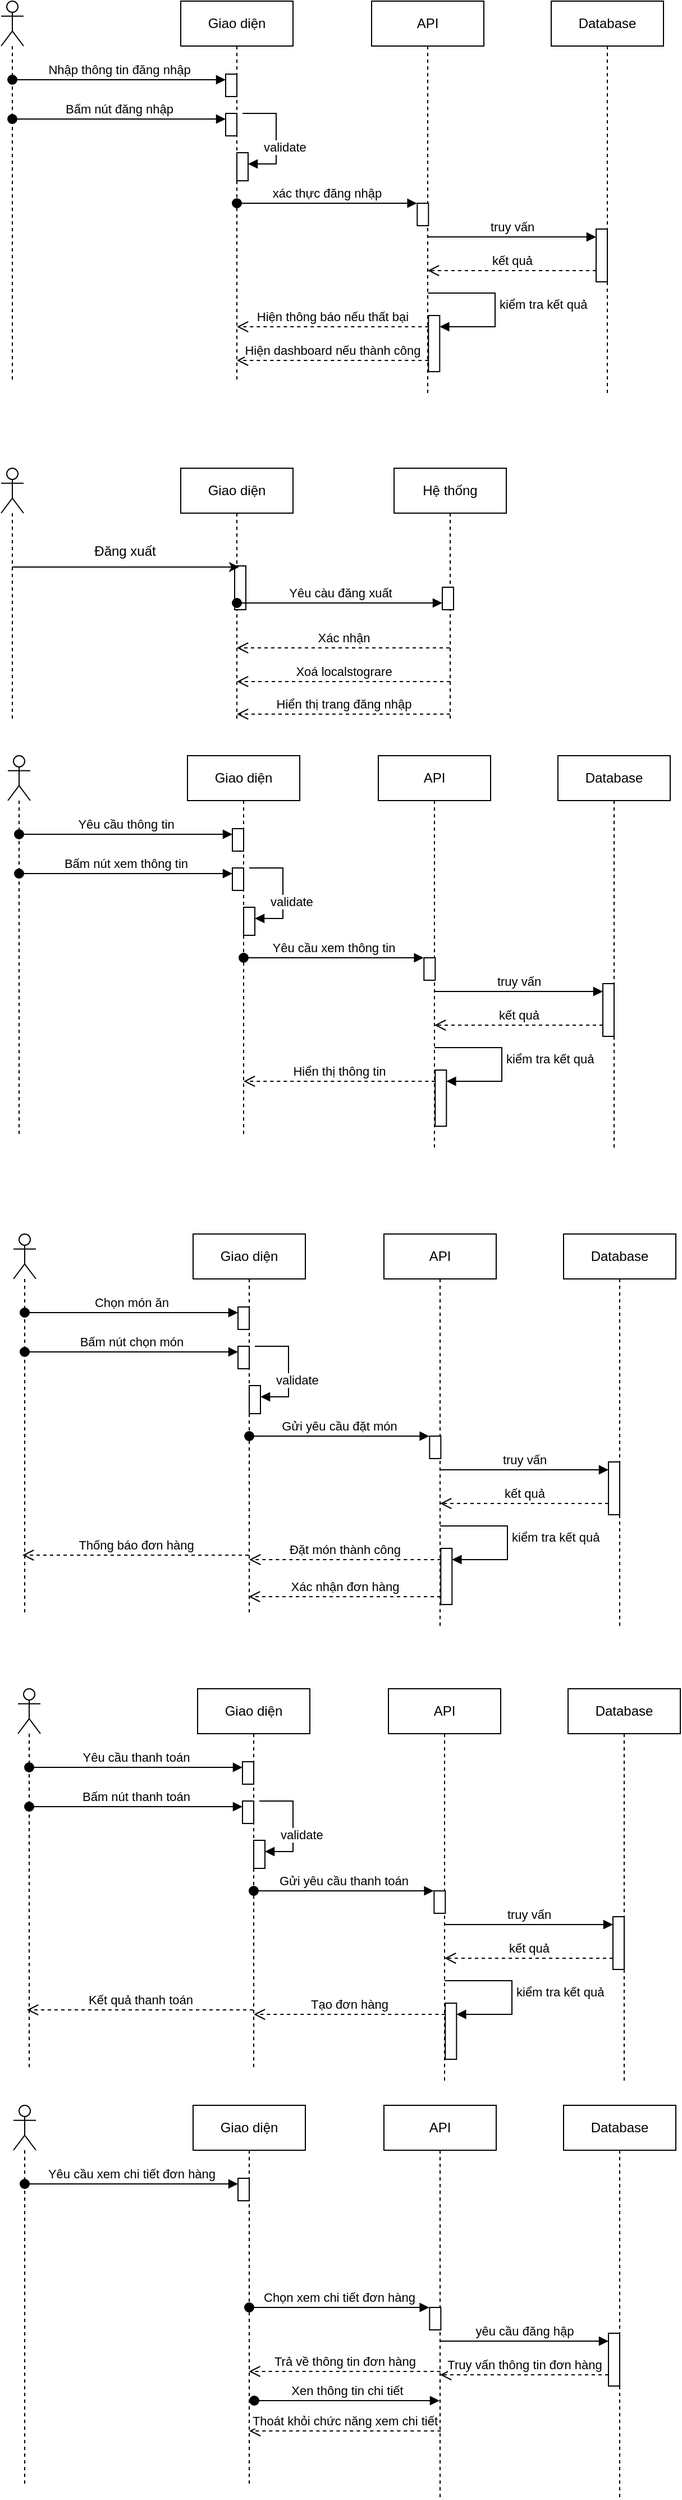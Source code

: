 <mxfile version="21.1.2" type="device">
  <diagram name="Page-1" id="88QFo8dfdpw4jigeU4cx">
    <mxGraphModel dx="1120" dy="542" grid="0" gridSize="10" guides="1" tooltips="1" connect="1" arrows="1" fold="1" page="1" pageScale="1" pageWidth="850" pageHeight="1100" math="0" shadow="0">
      <root>
        <mxCell id="0" />
        <mxCell id="1" parent="0" />
        <mxCell id="0Z_1dwtgAnZZwSuKaGLk-26" value="" style="shape=umlLifeline;perimeter=lifelinePerimeter;whiteSpace=wrap;html=1;container=1;dropTarget=0;collapsible=0;recursiveResize=0;outlineConnect=0;portConstraint=eastwest;newEdgeStyle={&quot;edgeStyle&quot;:&quot;elbowEdgeStyle&quot;,&quot;elbow&quot;:&quot;vertical&quot;,&quot;curved&quot;:0,&quot;rounded&quot;:0};participant=umlActor;" parent="1" vertex="1">
          <mxGeometry x="70" y="456" width="20" height="224" as="geometry" />
        </mxCell>
        <mxCell id="0Z_1dwtgAnZZwSuKaGLk-27" value="Giao diện" style="shape=umlLifeline;perimeter=lifelinePerimeter;whiteSpace=wrap;html=1;container=1;dropTarget=0;collapsible=0;recursiveResize=0;outlineConnect=0;portConstraint=eastwest;newEdgeStyle={&quot;edgeStyle&quot;:&quot;elbowEdgeStyle&quot;,&quot;elbow&quot;:&quot;vertical&quot;,&quot;curved&quot;:0,&quot;rounded&quot;:0};" parent="1" vertex="1">
          <mxGeometry x="230" y="456" width="100" height="224" as="geometry" />
        </mxCell>
        <mxCell id="0Z_1dwtgAnZZwSuKaGLk-46" value="" style="html=1;points=[];perimeter=orthogonalPerimeter;outlineConnect=0;targetShapes=umlLifeline;portConstraint=eastwest;newEdgeStyle={&quot;edgeStyle&quot;:&quot;elbowEdgeStyle&quot;,&quot;elbow&quot;:&quot;vertical&quot;,&quot;curved&quot;:0,&quot;rounded&quot;:0};" parent="0Z_1dwtgAnZZwSuKaGLk-27" vertex="1">
          <mxGeometry x="48" y="87" width="10" height="39" as="geometry" />
        </mxCell>
        <mxCell id="0Z_1dwtgAnZZwSuKaGLk-37" value="Hệ thống" style="shape=umlLifeline;perimeter=lifelinePerimeter;whiteSpace=wrap;html=1;container=1;dropTarget=0;collapsible=0;recursiveResize=0;outlineConnect=0;portConstraint=eastwest;newEdgeStyle={&quot;edgeStyle&quot;:&quot;elbowEdgeStyle&quot;,&quot;elbow&quot;:&quot;vertical&quot;,&quot;curved&quot;:0,&quot;rounded&quot;:0};" parent="1" vertex="1">
          <mxGeometry x="420" y="456" width="100" height="224" as="geometry" />
        </mxCell>
        <mxCell id="lsuico13-4gn5sEyC5Tv-7" value="" style="html=1;points=[];perimeter=orthogonalPerimeter;outlineConnect=0;targetShapes=umlLifeline;portConstraint=eastwest;newEdgeStyle={&quot;edgeStyle&quot;:&quot;elbowEdgeStyle&quot;,&quot;elbow&quot;:&quot;vertical&quot;,&quot;curved&quot;:0,&quot;rounded&quot;:0};" vertex="1" parent="0Z_1dwtgAnZZwSuKaGLk-37">
          <mxGeometry x="43" y="106" width="10" height="20" as="geometry" />
        </mxCell>
        <mxCell id="lsuico13-4gn5sEyC5Tv-5" value="" style="endArrow=classic;html=1;rounded=0;" edge="1" parent="1" source="0Z_1dwtgAnZZwSuKaGLk-26">
          <mxGeometry width="50" height="50" relative="1" as="geometry">
            <mxPoint x="232" y="594" as="sourcePoint" />
            <mxPoint x="282" y="544" as="targetPoint" />
          </mxGeometry>
        </mxCell>
        <mxCell id="lsuico13-4gn5sEyC5Tv-8" value="Yêu càu đăng xuất" style="html=1;verticalAlign=bottom;startArrow=oval;endArrow=block;startSize=8;edgeStyle=elbowEdgeStyle;elbow=vertical;curved=0;rounded=0;" edge="1" parent="1" target="lsuico13-4gn5sEyC5Tv-7" source="0Z_1dwtgAnZZwSuKaGLk-27">
          <mxGeometry relative="1" as="geometry">
            <mxPoint x="280" y="597" as="sourcePoint" />
            <Array as="points">
              <mxPoint x="435" y="576" />
              <mxPoint x="430" y="597" />
            </Array>
          </mxGeometry>
        </mxCell>
        <mxCell id="lsuico13-4gn5sEyC5Tv-11" value="Đăng xuất" style="text;html=1;align=center;verticalAlign=middle;resizable=0;points=[];autosize=1;strokeColor=none;fillColor=none;" vertex="1" parent="1">
          <mxGeometry x="143" y="517" width="73" height="26" as="geometry" />
        </mxCell>
        <mxCell id="lsuico13-4gn5sEyC5Tv-13" value="Xác nhận" style="html=1;verticalAlign=bottom;endArrow=open;dashed=1;endSize=8;edgeStyle=elbowEdgeStyle;elbow=vertical;curved=0;rounded=0;" edge="1" parent="1" source="0Z_1dwtgAnZZwSuKaGLk-37">
          <mxGeometry relative="1" as="geometry">
            <mxPoint x="450" y="616" as="sourcePoint" />
            <mxPoint x="280" y="616" as="targetPoint" />
            <Array as="points">
              <mxPoint x="360" y="616" />
            </Array>
          </mxGeometry>
        </mxCell>
        <mxCell id="lsuico13-4gn5sEyC5Tv-16" value="Xoá localstograre" style="html=1;verticalAlign=bottom;endArrow=open;dashed=1;endSize=8;edgeStyle=elbowEdgeStyle;elbow=vertical;curved=0;rounded=0;" edge="1" parent="1">
          <mxGeometry relative="1" as="geometry">
            <mxPoint x="470" y="646" as="sourcePoint" />
            <mxPoint x="280" y="646" as="targetPoint" />
            <Array as="points">
              <mxPoint x="360" y="646" />
            </Array>
          </mxGeometry>
        </mxCell>
        <mxCell id="lsuico13-4gn5sEyC5Tv-17" value="Hiển thị trang đăng nhập" style="html=1;verticalAlign=bottom;endArrow=open;dashed=1;endSize=8;edgeStyle=elbowEdgeStyle;elbow=vertical;curved=0;rounded=0;" edge="1" parent="1">
          <mxGeometry relative="1" as="geometry">
            <mxPoint x="470" y="675" as="sourcePoint" />
            <mxPoint x="280" y="675" as="targetPoint" />
            <Array as="points">
              <mxPoint x="360" y="675" />
            </Array>
          </mxGeometry>
        </mxCell>
        <mxCell id="lsuico13-4gn5sEyC5Tv-18" value="" style="group" vertex="1" connectable="0" parent="1">
          <mxGeometry x="70" y="40" width="590" height="350" as="geometry" />
        </mxCell>
        <mxCell id="0Z_1dwtgAnZZwSuKaGLk-1" value="" style="shape=umlLifeline;perimeter=lifelinePerimeter;whiteSpace=wrap;html=1;container=1;dropTarget=0;collapsible=0;recursiveResize=0;outlineConnect=0;portConstraint=eastwest;newEdgeStyle={&quot;edgeStyle&quot;:&quot;elbowEdgeStyle&quot;,&quot;elbow&quot;:&quot;vertical&quot;,&quot;curved&quot;:0,&quot;rounded&quot;:0};participant=umlActor;" parent="lsuico13-4gn5sEyC5Tv-18" vertex="1">
          <mxGeometry width="20" height="340" as="geometry" />
        </mxCell>
        <mxCell id="0Z_1dwtgAnZZwSuKaGLk-2" value="Giao diện" style="shape=umlLifeline;perimeter=lifelinePerimeter;whiteSpace=wrap;html=1;container=1;dropTarget=0;collapsible=0;recursiveResize=0;outlineConnect=0;portConstraint=eastwest;newEdgeStyle={&quot;edgeStyle&quot;:&quot;elbowEdgeStyle&quot;,&quot;elbow&quot;:&quot;vertical&quot;,&quot;curved&quot;:0,&quot;rounded&quot;:0};" parent="lsuico13-4gn5sEyC5Tv-18" vertex="1">
          <mxGeometry x="160" width="100" height="340" as="geometry" />
        </mxCell>
        <mxCell id="0Z_1dwtgAnZZwSuKaGLk-6" value="" style="html=1;points=[];perimeter=orthogonalPerimeter;outlineConnect=0;targetShapes=umlLifeline;portConstraint=eastwest;newEdgeStyle={&quot;edgeStyle&quot;:&quot;elbowEdgeStyle&quot;,&quot;elbow&quot;:&quot;vertical&quot;,&quot;curved&quot;:0,&quot;rounded&quot;:0};" parent="0Z_1dwtgAnZZwSuKaGLk-2" vertex="1">
          <mxGeometry x="40" y="65" width="10" height="20" as="geometry" />
        </mxCell>
        <mxCell id="0Z_1dwtgAnZZwSuKaGLk-9" value="" style="html=1;points=[];perimeter=orthogonalPerimeter;outlineConnect=0;targetShapes=umlLifeline;portConstraint=eastwest;newEdgeStyle={&quot;edgeStyle&quot;:&quot;elbowEdgeStyle&quot;,&quot;elbow&quot;:&quot;vertical&quot;,&quot;curved&quot;:0,&quot;rounded&quot;:0};" parent="0Z_1dwtgAnZZwSuKaGLk-2" vertex="1">
          <mxGeometry x="40" y="100" width="10" height="20" as="geometry" />
        </mxCell>
        <mxCell id="0Z_1dwtgAnZZwSuKaGLk-10" value="Bấm nút đăng nhập" style="html=1;verticalAlign=bottom;startArrow=oval;endArrow=block;startSize=8;edgeStyle=elbowEdgeStyle;elbow=vertical;curved=0;rounded=0;" parent="0Z_1dwtgAnZZwSuKaGLk-2" target="0Z_1dwtgAnZZwSuKaGLk-9" edge="1">
          <mxGeometry relative="1" as="geometry">
            <mxPoint x="-150" y="105" as="sourcePoint" />
            <Array as="points">
              <mxPoint y="105" />
            </Array>
          </mxGeometry>
        </mxCell>
        <mxCell id="0Z_1dwtgAnZZwSuKaGLk-11" value="" style="html=1;points=[];perimeter=orthogonalPerimeter;outlineConnect=0;targetShapes=umlLifeline;portConstraint=eastwest;newEdgeStyle={&quot;edgeStyle&quot;:&quot;elbowEdgeStyle&quot;,&quot;elbow&quot;:&quot;vertical&quot;,&quot;curved&quot;:0,&quot;rounded&quot;:0};" parent="0Z_1dwtgAnZZwSuKaGLk-2" vertex="1">
          <mxGeometry x="50" y="135" width="10" height="25" as="geometry" />
        </mxCell>
        <mxCell id="0Z_1dwtgAnZZwSuKaGLk-12" value="validate" style="html=1;align=left;spacingLeft=2;endArrow=block;rounded=0;edgeStyle=orthogonalEdgeStyle;curved=0;rounded=0;" parent="0Z_1dwtgAnZZwSuKaGLk-2" target="0Z_1dwtgAnZZwSuKaGLk-11" edge="1">
          <mxGeometry x="0.8" y="-15" relative="1" as="geometry">
            <mxPoint x="55" y="100" as="sourcePoint" />
            <Array as="points">
              <mxPoint x="85" y="100" />
              <mxPoint x="85" y="145" />
            </Array>
            <mxPoint as="offset" />
          </mxGeometry>
        </mxCell>
        <mxCell id="0Z_1dwtgAnZZwSuKaGLk-3" value="API" style="shape=umlLifeline;perimeter=lifelinePerimeter;whiteSpace=wrap;html=1;container=1;dropTarget=0;collapsible=0;recursiveResize=0;outlineConnect=0;portConstraint=eastwest;newEdgeStyle={&quot;edgeStyle&quot;:&quot;elbowEdgeStyle&quot;,&quot;elbow&quot;:&quot;vertical&quot;,&quot;curved&quot;:0,&quot;rounded&quot;:0};" parent="lsuico13-4gn5sEyC5Tv-18" vertex="1">
          <mxGeometry x="330" width="100" height="350" as="geometry" />
        </mxCell>
        <mxCell id="0Z_1dwtgAnZZwSuKaGLk-13" value="" style="html=1;points=[];perimeter=orthogonalPerimeter;outlineConnect=0;targetShapes=umlLifeline;portConstraint=eastwest;newEdgeStyle={&quot;edgeStyle&quot;:&quot;elbowEdgeStyle&quot;,&quot;elbow&quot;:&quot;vertical&quot;,&quot;curved&quot;:0,&quot;rounded&quot;:0};" parent="0Z_1dwtgAnZZwSuKaGLk-3" vertex="1">
          <mxGeometry x="40.66" y="180" width="10" height="20" as="geometry" />
        </mxCell>
        <mxCell id="0Z_1dwtgAnZZwSuKaGLk-21" value="" style="html=1;points=[];perimeter=orthogonalPerimeter;outlineConnect=0;targetShapes=umlLifeline;portConstraint=eastwest;newEdgeStyle={&quot;edgeStyle&quot;:&quot;elbowEdgeStyle&quot;,&quot;elbow&quot;:&quot;vertical&quot;,&quot;curved&quot;:0,&quot;rounded&quot;:0};" parent="0Z_1dwtgAnZZwSuKaGLk-3" vertex="1">
          <mxGeometry x="50.66" y="280" width="10" height="50" as="geometry" />
        </mxCell>
        <mxCell id="0Z_1dwtgAnZZwSuKaGLk-22" value="kiểm tra kết quả" style="html=1;align=left;spacingLeft=2;endArrow=block;rounded=0;edgeStyle=orthogonalEdgeStyle;curved=0;rounded=0;" parent="0Z_1dwtgAnZZwSuKaGLk-3" source="0Z_1dwtgAnZZwSuKaGLk-3" target="0Z_1dwtgAnZZwSuKaGLk-21" edge="1">
          <mxGeometry relative="1" as="geometry">
            <mxPoint x="55" y="250" as="sourcePoint" />
            <Array as="points">
              <mxPoint x="110" y="260" />
              <mxPoint x="110" y="290" />
            </Array>
          </mxGeometry>
        </mxCell>
        <mxCell id="0Z_1dwtgAnZZwSuKaGLk-4" value="Database" style="shape=umlLifeline;perimeter=lifelinePerimeter;whiteSpace=wrap;html=1;container=1;dropTarget=0;collapsible=0;recursiveResize=0;outlineConnect=0;portConstraint=eastwest;newEdgeStyle={&quot;edgeStyle&quot;:&quot;elbowEdgeStyle&quot;,&quot;elbow&quot;:&quot;vertical&quot;,&quot;curved&quot;:0,&quot;rounded&quot;:0};" parent="lsuico13-4gn5sEyC5Tv-18" vertex="1">
          <mxGeometry x="490" width="100" height="350" as="geometry" />
        </mxCell>
        <mxCell id="0Z_1dwtgAnZZwSuKaGLk-17" value="" style="html=1;points=[];perimeter=orthogonalPerimeter;outlineConnect=0;targetShapes=umlLifeline;portConstraint=eastwest;newEdgeStyle={&quot;edgeStyle&quot;:&quot;elbowEdgeStyle&quot;,&quot;elbow&quot;:&quot;vertical&quot;,&quot;curved&quot;:0,&quot;rounded&quot;:0};" parent="0Z_1dwtgAnZZwSuKaGLk-4" vertex="1">
          <mxGeometry x="40" y="203" width="10" height="47" as="geometry" />
        </mxCell>
        <mxCell id="0Z_1dwtgAnZZwSuKaGLk-7" value="Nhập thông tin đăng nhập" style="html=1;verticalAlign=bottom;startArrow=oval;endArrow=block;startSize=8;edgeStyle=elbowEdgeStyle;elbow=vertical;curved=0;rounded=0;" parent="lsuico13-4gn5sEyC5Tv-18" source="0Z_1dwtgAnZZwSuKaGLk-1" target="0Z_1dwtgAnZZwSuKaGLk-6" edge="1">
          <mxGeometry relative="1" as="geometry">
            <mxPoint x="250" y="130" as="sourcePoint" />
            <Array as="points">
              <mxPoint x="160" y="70" />
            </Array>
          </mxGeometry>
        </mxCell>
        <mxCell id="0Z_1dwtgAnZZwSuKaGLk-14" value="xác thực đăng nhập" style="html=1;verticalAlign=bottom;startArrow=oval;endArrow=block;startSize=8;edgeStyle=elbowEdgeStyle;elbow=vertical;curved=0;rounded=0;" parent="lsuico13-4gn5sEyC5Tv-18" target="0Z_1dwtgAnZZwSuKaGLk-13" edge="1">
          <mxGeometry relative="1" as="geometry">
            <mxPoint x="209.997" y="180" as="sourcePoint" />
            <Array as="points">
              <mxPoint x="370.33" y="180" />
            </Array>
          </mxGeometry>
        </mxCell>
        <mxCell id="0Z_1dwtgAnZZwSuKaGLk-18" value="truy vấn" style="html=1;verticalAlign=bottom;endArrow=block;edgeStyle=elbowEdgeStyle;elbow=vertical;curved=0;rounded=0;" parent="lsuico13-4gn5sEyC5Tv-18" source="0Z_1dwtgAnZZwSuKaGLk-3" target="0Z_1dwtgAnZZwSuKaGLk-17" edge="1">
          <mxGeometry relative="1" as="geometry">
            <mxPoint x="429.667" y="213" as="sourcePoint" />
            <Array as="points">
              <mxPoint x="480" y="210" />
              <mxPoint x="540" y="213" />
              <mxPoint x="520" y="203" />
              <mxPoint x="550" y="233" />
            </Array>
          </mxGeometry>
        </mxCell>
        <mxCell id="0Z_1dwtgAnZZwSuKaGLk-19" value="kết quả" style="html=1;verticalAlign=bottom;endArrow=open;dashed=1;endSize=8;edgeStyle=elbowEdgeStyle;elbow=vertical;curved=0;rounded=0;" parent="lsuico13-4gn5sEyC5Tv-18" source="0Z_1dwtgAnZZwSuKaGLk-17" target="0Z_1dwtgAnZZwSuKaGLk-3" edge="1">
          <mxGeometry relative="1" as="geometry">
            <mxPoint x="429.667" y="233" as="targetPoint" />
            <Array as="points">
              <mxPoint x="480" y="240" />
              <mxPoint x="450" y="230" />
              <mxPoint x="550" y="223" />
            </Array>
          </mxGeometry>
        </mxCell>
        <mxCell id="0Z_1dwtgAnZZwSuKaGLk-24" value="Hiện thông báo nếu thất bại" style="html=1;verticalAlign=bottom;endArrow=open;dashed=1;endSize=8;edgeStyle=elbowEdgeStyle;elbow=vertical;curved=0;rounded=0;" parent="lsuico13-4gn5sEyC5Tv-18" source="0Z_1dwtgAnZZwSuKaGLk-21" target="0Z_1dwtgAnZZwSuKaGLk-2" edge="1">
          <mxGeometry relative="1" as="geometry">
            <mxPoint x="370" y="260" as="sourcePoint" />
            <mxPoint x="290" y="260" as="targetPoint" />
            <Array as="points">
              <mxPoint x="340" y="290" />
            </Array>
          </mxGeometry>
        </mxCell>
        <mxCell id="0Z_1dwtgAnZZwSuKaGLk-25" value="Hiện dashboard nếu thành công" style="html=1;verticalAlign=bottom;endArrow=open;dashed=1;endSize=8;edgeStyle=elbowEdgeStyle;elbow=vertical;curved=0;rounded=0;" parent="lsuico13-4gn5sEyC5Tv-18" source="0Z_1dwtgAnZZwSuKaGLk-21" target="0Z_1dwtgAnZZwSuKaGLk-2" edge="1">
          <mxGeometry x="0.004" relative="1" as="geometry">
            <mxPoint x="370" y="260" as="sourcePoint" />
            <mxPoint x="290" y="260" as="targetPoint" />
            <Array as="points">
              <mxPoint x="300" y="320" />
              <mxPoint x="320" y="310" />
            </Array>
            <mxPoint as="offset" />
          </mxGeometry>
        </mxCell>
        <mxCell id="lsuico13-4gn5sEyC5Tv-19" value="" style="group" vertex="1" connectable="0" parent="1">
          <mxGeometry x="76" y="712" width="590" height="350" as="geometry" />
        </mxCell>
        <mxCell id="lsuico13-4gn5sEyC5Tv-20" value="" style="shape=umlLifeline;perimeter=lifelinePerimeter;whiteSpace=wrap;html=1;container=1;dropTarget=0;collapsible=0;recursiveResize=0;outlineConnect=0;portConstraint=eastwest;newEdgeStyle={&quot;edgeStyle&quot;:&quot;elbowEdgeStyle&quot;,&quot;elbow&quot;:&quot;vertical&quot;,&quot;curved&quot;:0,&quot;rounded&quot;:0};participant=umlActor;" vertex="1" parent="lsuico13-4gn5sEyC5Tv-19">
          <mxGeometry width="20" height="340" as="geometry" />
        </mxCell>
        <mxCell id="lsuico13-4gn5sEyC5Tv-21" value="Giao diện" style="shape=umlLifeline;perimeter=lifelinePerimeter;whiteSpace=wrap;html=1;container=1;dropTarget=0;collapsible=0;recursiveResize=0;outlineConnect=0;portConstraint=eastwest;newEdgeStyle={&quot;edgeStyle&quot;:&quot;elbowEdgeStyle&quot;,&quot;elbow&quot;:&quot;vertical&quot;,&quot;curved&quot;:0,&quot;rounded&quot;:0};" vertex="1" parent="lsuico13-4gn5sEyC5Tv-19">
          <mxGeometry x="160" width="100" height="340" as="geometry" />
        </mxCell>
        <mxCell id="lsuico13-4gn5sEyC5Tv-22" value="" style="html=1;points=[];perimeter=orthogonalPerimeter;outlineConnect=0;targetShapes=umlLifeline;portConstraint=eastwest;newEdgeStyle={&quot;edgeStyle&quot;:&quot;elbowEdgeStyle&quot;,&quot;elbow&quot;:&quot;vertical&quot;,&quot;curved&quot;:0,&quot;rounded&quot;:0};" vertex="1" parent="lsuico13-4gn5sEyC5Tv-21">
          <mxGeometry x="40" y="65" width="10" height="20" as="geometry" />
        </mxCell>
        <mxCell id="lsuico13-4gn5sEyC5Tv-23" value="" style="html=1;points=[];perimeter=orthogonalPerimeter;outlineConnect=0;targetShapes=umlLifeline;portConstraint=eastwest;newEdgeStyle={&quot;edgeStyle&quot;:&quot;elbowEdgeStyle&quot;,&quot;elbow&quot;:&quot;vertical&quot;,&quot;curved&quot;:0,&quot;rounded&quot;:0};" vertex="1" parent="lsuico13-4gn5sEyC5Tv-21">
          <mxGeometry x="40" y="100" width="10" height="20" as="geometry" />
        </mxCell>
        <mxCell id="lsuico13-4gn5sEyC5Tv-24" value="Bấm nút xem thông tin" style="html=1;verticalAlign=bottom;startArrow=oval;endArrow=block;startSize=8;edgeStyle=elbowEdgeStyle;elbow=vertical;curved=0;rounded=0;" edge="1" parent="lsuico13-4gn5sEyC5Tv-21" target="lsuico13-4gn5sEyC5Tv-23">
          <mxGeometry relative="1" as="geometry">
            <mxPoint x="-150" y="105" as="sourcePoint" />
            <Array as="points">
              <mxPoint y="105" />
            </Array>
          </mxGeometry>
        </mxCell>
        <mxCell id="lsuico13-4gn5sEyC5Tv-25" value="" style="html=1;points=[];perimeter=orthogonalPerimeter;outlineConnect=0;targetShapes=umlLifeline;portConstraint=eastwest;newEdgeStyle={&quot;edgeStyle&quot;:&quot;elbowEdgeStyle&quot;,&quot;elbow&quot;:&quot;vertical&quot;,&quot;curved&quot;:0,&quot;rounded&quot;:0};" vertex="1" parent="lsuico13-4gn5sEyC5Tv-21">
          <mxGeometry x="50" y="135" width="10" height="25" as="geometry" />
        </mxCell>
        <mxCell id="lsuico13-4gn5sEyC5Tv-26" value="validate" style="html=1;align=left;spacingLeft=2;endArrow=block;rounded=0;edgeStyle=orthogonalEdgeStyle;curved=0;rounded=0;" edge="1" parent="lsuico13-4gn5sEyC5Tv-21" target="lsuico13-4gn5sEyC5Tv-25">
          <mxGeometry x="0.8" y="-15" relative="1" as="geometry">
            <mxPoint x="55" y="100" as="sourcePoint" />
            <Array as="points">
              <mxPoint x="85" y="100" />
              <mxPoint x="85" y="145" />
            </Array>
            <mxPoint as="offset" />
          </mxGeometry>
        </mxCell>
        <mxCell id="lsuico13-4gn5sEyC5Tv-27" value="API" style="shape=umlLifeline;perimeter=lifelinePerimeter;whiteSpace=wrap;html=1;container=1;dropTarget=0;collapsible=0;recursiveResize=0;outlineConnect=0;portConstraint=eastwest;newEdgeStyle={&quot;edgeStyle&quot;:&quot;elbowEdgeStyle&quot;,&quot;elbow&quot;:&quot;vertical&quot;,&quot;curved&quot;:0,&quot;rounded&quot;:0};" vertex="1" parent="lsuico13-4gn5sEyC5Tv-19">
          <mxGeometry x="330" width="100" height="350" as="geometry" />
        </mxCell>
        <mxCell id="lsuico13-4gn5sEyC5Tv-28" value="" style="html=1;points=[];perimeter=orthogonalPerimeter;outlineConnect=0;targetShapes=umlLifeline;portConstraint=eastwest;newEdgeStyle={&quot;edgeStyle&quot;:&quot;elbowEdgeStyle&quot;,&quot;elbow&quot;:&quot;vertical&quot;,&quot;curved&quot;:0,&quot;rounded&quot;:0};" vertex="1" parent="lsuico13-4gn5sEyC5Tv-27">
          <mxGeometry x="40.66" y="180" width="10" height="20" as="geometry" />
        </mxCell>
        <mxCell id="lsuico13-4gn5sEyC5Tv-29" value="" style="html=1;points=[];perimeter=orthogonalPerimeter;outlineConnect=0;targetShapes=umlLifeline;portConstraint=eastwest;newEdgeStyle={&quot;edgeStyle&quot;:&quot;elbowEdgeStyle&quot;,&quot;elbow&quot;:&quot;vertical&quot;,&quot;curved&quot;:0,&quot;rounded&quot;:0};" vertex="1" parent="lsuico13-4gn5sEyC5Tv-27">
          <mxGeometry x="50.66" y="280" width="10" height="50" as="geometry" />
        </mxCell>
        <mxCell id="lsuico13-4gn5sEyC5Tv-30" value="kiểm tra kết quả" style="html=1;align=left;spacingLeft=2;endArrow=block;rounded=0;edgeStyle=orthogonalEdgeStyle;curved=0;rounded=0;" edge="1" parent="lsuico13-4gn5sEyC5Tv-27" source="lsuico13-4gn5sEyC5Tv-27" target="lsuico13-4gn5sEyC5Tv-29">
          <mxGeometry relative="1" as="geometry">
            <mxPoint x="55" y="250" as="sourcePoint" />
            <Array as="points">
              <mxPoint x="110" y="260" />
              <mxPoint x="110" y="290" />
            </Array>
          </mxGeometry>
        </mxCell>
        <mxCell id="lsuico13-4gn5sEyC5Tv-31" value="Database" style="shape=umlLifeline;perimeter=lifelinePerimeter;whiteSpace=wrap;html=1;container=1;dropTarget=0;collapsible=0;recursiveResize=0;outlineConnect=0;portConstraint=eastwest;newEdgeStyle={&quot;edgeStyle&quot;:&quot;elbowEdgeStyle&quot;,&quot;elbow&quot;:&quot;vertical&quot;,&quot;curved&quot;:0,&quot;rounded&quot;:0};" vertex="1" parent="lsuico13-4gn5sEyC5Tv-19">
          <mxGeometry x="490" width="100" height="350" as="geometry" />
        </mxCell>
        <mxCell id="lsuico13-4gn5sEyC5Tv-32" value="" style="html=1;points=[];perimeter=orthogonalPerimeter;outlineConnect=0;targetShapes=umlLifeline;portConstraint=eastwest;newEdgeStyle={&quot;edgeStyle&quot;:&quot;elbowEdgeStyle&quot;,&quot;elbow&quot;:&quot;vertical&quot;,&quot;curved&quot;:0,&quot;rounded&quot;:0};" vertex="1" parent="lsuico13-4gn5sEyC5Tv-31">
          <mxGeometry x="40" y="203" width="10" height="47" as="geometry" />
        </mxCell>
        <mxCell id="lsuico13-4gn5sEyC5Tv-33" value="Yêu cầu thông tin" style="html=1;verticalAlign=bottom;startArrow=oval;endArrow=block;startSize=8;edgeStyle=elbowEdgeStyle;elbow=vertical;curved=0;rounded=0;" edge="1" parent="lsuico13-4gn5sEyC5Tv-19" source="lsuico13-4gn5sEyC5Tv-20" target="lsuico13-4gn5sEyC5Tv-22">
          <mxGeometry relative="1" as="geometry">
            <mxPoint x="250" y="130" as="sourcePoint" />
            <Array as="points">
              <mxPoint x="160" y="70" />
            </Array>
          </mxGeometry>
        </mxCell>
        <mxCell id="lsuico13-4gn5sEyC5Tv-34" value="Yêu cầu xem thông tin" style="html=1;verticalAlign=bottom;startArrow=oval;endArrow=block;startSize=8;edgeStyle=elbowEdgeStyle;elbow=vertical;curved=0;rounded=0;" edge="1" parent="lsuico13-4gn5sEyC5Tv-19" target="lsuico13-4gn5sEyC5Tv-28">
          <mxGeometry relative="1" as="geometry">
            <mxPoint x="209.997" y="180" as="sourcePoint" />
            <Array as="points">
              <mxPoint x="370.33" y="180" />
            </Array>
          </mxGeometry>
        </mxCell>
        <mxCell id="lsuico13-4gn5sEyC5Tv-35" value="truy vấn" style="html=1;verticalAlign=bottom;endArrow=block;edgeStyle=elbowEdgeStyle;elbow=vertical;curved=0;rounded=0;" edge="1" parent="lsuico13-4gn5sEyC5Tv-19" source="lsuico13-4gn5sEyC5Tv-27" target="lsuico13-4gn5sEyC5Tv-32">
          <mxGeometry relative="1" as="geometry">
            <mxPoint x="429.667" y="213" as="sourcePoint" />
            <Array as="points">
              <mxPoint x="480" y="210" />
              <mxPoint x="540" y="213" />
              <mxPoint x="520" y="203" />
              <mxPoint x="550" y="233" />
            </Array>
          </mxGeometry>
        </mxCell>
        <mxCell id="lsuico13-4gn5sEyC5Tv-36" value="kết quả" style="html=1;verticalAlign=bottom;endArrow=open;dashed=1;endSize=8;edgeStyle=elbowEdgeStyle;elbow=vertical;curved=0;rounded=0;" edge="1" parent="lsuico13-4gn5sEyC5Tv-19" source="lsuico13-4gn5sEyC5Tv-32" target="lsuico13-4gn5sEyC5Tv-27">
          <mxGeometry relative="1" as="geometry">
            <mxPoint x="429.667" y="233" as="targetPoint" />
            <Array as="points">
              <mxPoint x="480" y="240" />
              <mxPoint x="450" y="230" />
              <mxPoint x="550" y="223" />
            </Array>
          </mxGeometry>
        </mxCell>
        <mxCell id="lsuico13-4gn5sEyC5Tv-37" value="Hiển thị thông tin" style="html=1;verticalAlign=bottom;endArrow=open;dashed=1;endSize=8;edgeStyle=elbowEdgeStyle;elbow=vertical;curved=0;rounded=0;" edge="1" parent="lsuico13-4gn5sEyC5Tv-19" source="lsuico13-4gn5sEyC5Tv-29" target="lsuico13-4gn5sEyC5Tv-21">
          <mxGeometry relative="1" as="geometry">
            <mxPoint x="370" y="260" as="sourcePoint" />
            <mxPoint x="290" y="260" as="targetPoint" />
            <Array as="points">
              <mxPoint x="340" y="290" />
            </Array>
          </mxGeometry>
        </mxCell>
        <mxCell id="lsuico13-4gn5sEyC5Tv-39" value="" style="group" vertex="1" connectable="0" parent="1">
          <mxGeometry x="81" y="1138" width="590" height="350" as="geometry" />
        </mxCell>
        <mxCell id="lsuico13-4gn5sEyC5Tv-40" value="" style="shape=umlLifeline;perimeter=lifelinePerimeter;whiteSpace=wrap;html=1;container=1;dropTarget=0;collapsible=0;recursiveResize=0;outlineConnect=0;portConstraint=eastwest;newEdgeStyle={&quot;edgeStyle&quot;:&quot;elbowEdgeStyle&quot;,&quot;elbow&quot;:&quot;vertical&quot;,&quot;curved&quot;:0,&quot;rounded&quot;:0};participant=umlActor;" vertex="1" parent="lsuico13-4gn5sEyC5Tv-39">
          <mxGeometry width="20" height="340" as="geometry" />
        </mxCell>
        <mxCell id="lsuico13-4gn5sEyC5Tv-41" value="Giao diện" style="shape=umlLifeline;perimeter=lifelinePerimeter;whiteSpace=wrap;html=1;container=1;dropTarget=0;collapsible=0;recursiveResize=0;outlineConnect=0;portConstraint=eastwest;newEdgeStyle={&quot;edgeStyle&quot;:&quot;elbowEdgeStyle&quot;,&quot;elbow&quot;:&quot;vertical&quot;,&quot;curved&quot;:0,&quot;rounded&quot;:0};" vertex="1" parent="lsuico13-4gn5sEyC5Tv-39">
          <mxGeometry x="160" width="100" height="340" as="geometry" />
        </mxCell>
        <mxCell id="lsuico13-4gn5sEyC5Tv-42" value="" style="html=1;points=[];perimeter=orthogonalPerimeter;outlineConnect=0;targetShapes=umlLifeline;portConstraint=eastwest;newEdgeStyle={&quot;edgeStyle&quot;:&quot;elbowEdgeStyle&quot;,&quot;elbow&quot;:&quot;vertical&quot;,&quot;curved&quot;:0,&quot;rounded&quot;:0};" vertex="1" parent="lsuico13-4gn5sEyC5Tv-41">
          <mxGeometry x="40" y="65" width="10" height="20" as="geometry" />
        </mxCell>
        <mxCell id="lsuico13-4gn5sEyC5Tv-43" value="" style="html=1;points=[];perimeter=orthogonalPerimeter;outlineConnect=0;targetShapes=umlLifeline;portConstraint=eastwest;newEdgeStyle={&quot;edgeStyle&quot;:&quot;elbowEdgeStyle&quot;,&quot;elbow&quot;:&quot;vertical&quot;,&quot;curved&quot;:0,&quot;rounded&quot;:0};" vertex="1" parent="lsuico13-4gn5sEyC5Tv-41">
          <mxGeometry x="40" y="100" width="10" height="20" as="geometry" />
        </mxCell>
        <mxCell id="lsuico13-4gn5sEyC5Tv-44" value="Bấm nút chọn món" style="html=1;verticalAlign=bottom;startArrow=oval;endArrow=block;startSize=8;edgeStyle=elbowEdgeStyle;elbow=vertical;curved=0;rounded=0;" edge="1" parent="lsuico13-4gn5sEyC5Tv-41" target="lsuico13-4gn5sEyC5Tv-43">
          <mxGeometry relative="1" as="geometry">
            <mxPoint x="-150" y="105" as="sourcePoint" />
            <Array as="points">
              <mxPoint y="105" />
            </Array>
            <mxPoint as="offset" />
          </mxGeometry>
        </mxCell>
        <mxCell id="lsuico13-4gn5sEyC5Tv-45" value="" style="html=1;points=[];perimeter=orthogonalPerimeter;outlineConnect=0;targetShapes=umlLifeline;portConstraint=eastwest;newEdgeStyle={&quot;edgeStyle&quot;:&quot;elbowEdgeStyle&quot;,&quot;elbow&quot;:&quot;vertical&quot;,&quot;curved&quot;:0,&quot;rounded&quot;:0};" vertex="1" parent="lsuico13-4gn5sEyC5Tv-41">
          <mxGeometry x="50" y="135" width="10" height="25" as="geometry" />
        </mxCell>
        <mxCell id="lsuico13-4gn5sEyC5Tv-46" value="validate" style="html=1;align=left;spacingLeft=2;endArrow=block;rounded=0;edgeStyle=orthogonalEdgeStyle;curved=0;rounded=0;" edge="1" parent="lsuico13-4gn5sEyC5Tv-41" target="lsuico13-4gn5sEyC5Tv-45">
          <mxGeometry x="0.8" y="-15" relative="1" as="geometry">
            <mxPoint x="55" y="100" as="sourcePoint" />
            <Array as="points">
              <mxPoint x="85" y="100" />
              <mxPoint x="85" y="145" />
            </Array>
            <mxPoint as="offset" />
          </mxGeometry>
        </mxCell>
        <mxCell id="lsuico13-4gn5sEyC5Tv-47" value="API" style="shape=umlLifeline;perimeter=lifelinePerimeter;whiteSpace=wrap;html=1;container=1;dropTarget=0;collapsible=0;recursiveResize=0;outlineConnect=0;portConstraint=eastwest;newEdgeStyle={&quot;edgeStyle&quot;:&quot;elbowEdgeStyle&quot;,&quot;elbow&quot;:&quot;vertical&quot;,&quot;curved&quot;:0,&quot;rounded&quot;:0};" vertex="1" parent="lsuico13-4gn5sEyC5Tv-39">
          <mxGeometry x="330" width="100" height="350" as="geometry" />
        </mxCell>
        <mxCell id="lsuico13-4gn5sEyC5Tv-48" value="" style="html=1;points=[];perimeter=orthogonalPerimeter;outlineConnect=0;targetShapes=umlLifeline;portConstraint=eastwest;newEdgeStyle={&quot;edgeStyle&quot;:&quot;elbowEdgeStyle&quot;,&quot;elbow&quot;:&quot;vertical&quot;,&quot;curved&quot;:0,&quot;rounded&quot;:0};" vertex="1" parent="lsuico13-4gn5sEyC5Tv-47">
          <mxGeometry x="40.66" y="180" width="10" height="20" as="geometry" />
        </mxCell>
        <mxCell id="lsuico13-4gn5sEyC5Tv-49" value="" style="html=1;points=[];perimeter=orthogonalPerimeter;outlineConnect=0;targetShapes=umlLifeline;portConstraint=eastwest;newEdgeStyle={&quot;edgeStyle&quot;:&quot;elbowEdgeStyle&quot;,&quot;elbow&quot;:&quot;vertical&quot;,&quot;curved&quot;:0,&quot;rounded&quot;:0};" vertex="1" parent="lsuico13-4gn5sEyC5Tv-47">
          <mxGeometry x="50.66" y="280" width="10" height="50" as="geometry" />
        </mxCell>
        <mxCell id="lsuico13-4gn5sEyC5Tv-50" value="kiểm tra kết quả" style="html=1;align=left;spacingLeft=2;endArrow=block;rounded=0;edgeStyle=orthogonalEdgeStyle;curved=0;rounded=0;" edge="1" parent="lsuico13-4gn5sEyC5Tv-47" source="lsuico13-4gn5sEyC5Tv-47" target="lsuico13-4gn5sEyC5Tv-49">
          <mxGeometry relative="1" as="geometry">
            <mxPoint x="55" y="250" as="sourcePoint" />
            <Array as="points">
              <mxPoint x="110" y="260" />
              <mxPoint x="110" y="290" />
            </Array>
          </mxGeometry>
        </mxCell>
        <mxCell id="lsuico13-4gn5sEyC5Tv-51" value="Database" style="shape=umlLifeline;perimeter=lifelinePerimeter;whiteSpace=wrap;html=1;container=1;dropTarget=0;collapsible=0;recursiveResize=0;outlineConnect=0;portConstraint=eastwest;newEdgeStyle={&quot;edgeStyle&quot;:&quot;elbowEdgeStyle&quot;,&quot;elbow&quot;:&quot;vertical&quot;,&quot;curved&quot;:0,&quot;rounded&quot;:0};" vertex="1" parent="lsuico13-4gn5sEyC5Tv-39">
          <mxGeometry x="490" width="100" height="350" as="geometry" />
        </mxCell>
        <mxCell id="lsuico13-4gn5sEyC5Tv-52" value="" style="html=1;points=[];perimeter=orthogonalPerimeter;outlineConnect=0;targetShapes=umlLifeline;portConstraint=eastwest;newEdgeStyle={&quot;edgeStyle&quot;:&quot;elbowEdgeStyle&quot;,&quot;elbow&quot;:&quot;vertical&quot;,&quot;curved&quot;:0,&quot;rounded&quot;:0};" vertex="1" parent="lsuico13-4gn5sEyC5Tv-51">
          <mxGeometry x="40" y="203" width="10" height="47" as="geometry" />
        </mxCell>
        <mxCell id="lsuico13-4gn5sEyC5Tv-53" value="Chọn món ăn" style="html=1;verticalAlign=bottom;startArrow=oval;endArrow=block;startSize=8;edgeStyle=elbowEdgeStyle;elbow=vertical;curved=0;rounded=0;" edge="1" parent="lsuico13-4gn5sEyC5Tv-39" source="lsuico13-4gn5sEyC5Tv-40" target="lsuico13-4gn5sEyC5Tv-42">
          <mxGeometry relative="1" as="geometry">
            <mxPoint x="250" y="130" as="sourcePoint" />
            <Array as="points">
              <mxPoint x="160" y="70" />
            </Array>
          </mxGeometry>
        </mxCell>
        <mxCell id="lsuico13-4gn5sEyC5Tv-54" value="Gửi yêu cầu đặt món" style="html=1;verticalAlign=bottom;startArrow=oval;endArrow=block;startSize=8;edgeStyle=elbowEdgeStyle;elbow=vertical;curved=0;rounded=0;" edge="1" parent="lsuico13-4gn5sEyC5Tv-39" target="lsuico13-4gn5sEyC5Tv-48">
          <mxGeometry relative="1" as="geometry">
            <mxPoint x="209.997" y="180" as="sourcePoint" />
            <Array as="points">
              <mxPoint x="370.33" y="180" />
            </Array>
          </mxGeometry>
        </mxCell>
        <mxCell id="lsuico13-4gn5sEyC5Tv-55" value="truy vấn" style="html=1;verticalAlign=bottom;endArrow=block;edgeStyle=elbowEdgeStyle;elbow=vertical;curved=0;rounded=0;" edge="1" parent="lsuico13-4gn5sEyC5Tv-39" source="lsuico13-4gn5sEyC5Tv-47" target="lsuico13-4gn5sEyC5Tv-52">
          <mxGeometry relative="1" as="geometry">
            <mxPoint x="429.667" y="213" as="sourcePoint" />
            <Array as="points">
              <mxPoint x="480" y="210" />
              <mxPoint x="540" y="213" />
              <mxPoint x="520" y="203" />
              <mxPoint x="550" y="233" />
            </Array>
          </mxGeometry>
        </mxCell>
        <mxCell id="lsuico13-4gn5sEyC5Tv-56" value="kết quả" style="html=1;verticalAlign=bottom;endArrow=open;dashed=1;endSize=8;edgeStyle=elbowEdgeStyle;elbow=vertical;curved=0;rounded=0;" edge="1" parent="lsuico13-4gn5sEyC5Tv-39" source="lsuico13-4gn5sEyC5Tv-52" target="lsuico13-4gn5sEyC5Tv-47">
          <mxGeometry relative="1" as="geometry">
            <mxPoint x="429.667" y="233" as="targetPoint" />
            <Array as="points">
              <mxPoint x="480" y="240" />
              <mxPoint x="450" y="230" />
              <mxPoint x="550" y="223" />
            </Array>
          </mxGeometry>
        </mxCell>
        <mxCell id="lsuico13-4gn5sEyC5Tv-57" value="Đặt món thành công" style="html=1;verticalAlign=bottom;endArrow=open;dashed=1;endSize=8;edgeStyle=elbowEdgeStyle;elbow=vertical;curved=0;rounded=0;" edge="1" parent="lsuico13-4gn5sEyC5Tv-39" source="lsuico13-4gn5sEyC5Tv-49" target="lsuico13-4gn5sEyC5Tv-41">
          <mxGeometry relative="1" as="geometry">
            <mxPoint x="370" y="260" as="sourcePoint" />
            <mxPoint x="290" y="260" as="targetPoint" />
            <Array as="points">
              <mxPoint x="340" y="290" />
            </Array>
          </mxGeometry>
        </mxCell>
        <mxCell id="lsuico13-4gn5sEyC5Tv-77" value="Thống báo đơn hàng" style="html=1;verticalAlign=bottom;endArrow=open;dashed=1;endSize=8;edgeStyle=elbowEdgeStyle;elbow=vertical;curved=0;rounded=0;" edge="1" parent="lsuico13-4gn5sEyC5Tv-39" source="lsuico13-4gn5sEyC5Tv-41">
          <mxGeometry relative="1" as="geometry">
            <mxPoint x="179" y="286" as="sourcePoint" />
            <mxPoint x="8" y="286" as="targetPoint" />
            <Array as="points">
              <mxPoint x="138" y="286" />
            </Array>
          </mxGeometry>
        </mxCell>
        <mxCell id="lsuico13-4gn5sEyC5Tv-78" value="Xác nhận đơn hàng" style="html=1;verticalAlign=bottom;endArrow=open;dashed=1;endSize=8;edgeStyle=elbowEdgeStyle;elbow=vertical;curved=0;rounded=0;" edge="1" parent="lsuico13-4gn5sEyC5Tv-39">
          <mxGeometry relative="1" as="geometry">
            <mxPoint x="380.5" y="323" as="sourcePoint" />
            <mxPoint x="209.5" y="323" as="targetPoint" />
            <Array as="points">
              <mxPoint x="339.5" y="323" />
            </Array>
          </mxGeometry>
        </mxCell>
        <mxCell id="lsuico13-4gn5sEyC5Tv-79" value="" style="group" vertex="1" connectable="0" parent="1">
          <mxGeometry x="85" y="1543" width="590" height="350" as="geometry" />
        </mxCell>
        <mxCell id="lsuico13-4gn5sEyC5Tv-80" value="" style="shape=umlLifeline;perimeter=lifelinePerimeter;whiteSpace=wrap;html=1;container=1;dropTarget=0;collapsible=0;recursiveResize=0;outlineConnect=0;portConstraint=eastwest;newEdgeStyle={&quot;edgeStyle&quot;:&quot;elbowEdgeStyle&quot;,&quot;elbow&quot;:&quot;vertical&quot;,&quot;curved&quot;:0,&quot;rounded&quot;:0};participant=umlActor;" vertex="1" parent="lsuico13-4gn5sEyC5Tv-79">
          <mxGeometry width="20" height="340" as="geometry" />
        </mxCell>
        <mxCell id="lsuico13-4gn5sEyC5Tv-81" value="Giao diện" style="shape=umlLifeline;perimeter=lifelinePerimeter;whiteSpace=wrap;html=1;container=1;dropTarget=0;collapsible=0;recursiveResize=0;outlineConnect=0;portConstraint=eastwest;newEdgeStyle={&quot;edgeStyle&quot;:&quot;elbowEdgeStyle&quot;,&quot;elbow&quot;:&quot;vertical&quot;,&quot;curved&quot;:0,&quot;rounded&quot;:0};" vertex="1" parent="lsuico13-4gn5sEyC5Tv-79">
          <mxGeometry x="160" width="100" height="340" as="geometry" />
        </mxCell>
        <mxCell id="lsuico13-4gn5sEyC5Tv-82" value="" style="html=1;points=[];perimeter=orthogonalPerimeter;outlineConnect=0;targetShapes=umlLifeline;portConstraint=eastwest;newEdgeStyle={&quot;edgeStyle&quot;:&quot;elbowEdgeStyle&quot;,&quot;elbow&quot;:&quot;vertical&quot;,&quot;curved&quot;:0,&quot;rounded&quot;:0};" vertex="1" parent="lsuico13-4gn5sEyC5Tv-81">
          <mxGeometry x="40" y="65" width="10" height="20" as="geometry" />
        </mxCell>
        <mxCell id="lsuico13-4gn5sEyC5Tv-83" value="" style="html=1;points=[];perimeter=orthogonalPerimeter;outlineConnect=0;targetShapes=umlLifeline;portConstraint=eastwest;newEdgeStyle={&quot;edgeStyle&quot;:&quot;elbowEdgeStyle&quot;,&quot;elbow&quot;:&quot;vertical&quot;,&quot;curved&quot;:0,&quot;rounded&quot;:0};" vertex="1" parent="lsuico13-4gn5sEyC5Tv-81">
          <mxGeometry x="40" y="100" width="10" height="20" as="geometry" />
        </mxCell>
        <mxCell id="lsuico13-4gn5sEyC5Tv-84" value="Bấm nút thanh toán" style="html=1;verticalAlign=bottom;startArrow=oval;endArrow=block;startSize=8;edgeStyle=elbowEdgeStyle;elbow=vertical;curved=0;rounded=0;" edge="1" parent="lsuico13-4gn5sEyC5Tv-81" target="lsuico13-4gn5sEyC5Tv-83">
          <mxGeometry relative="1" as="geometry">
            <mxPoint x="-150" y="105" as="sourcePoint" />
            <Array as="points">
              <mxPoint y="105" />
            </Array>
            <mxPoint as="offset" />
          </mxGeometry>
        </mxCell>
        <mxCell id="lsuico13-4gn5sEyC5Tv-85" value="" style="html=1;points=[];perimeter=orthogonalPerimeter;outlineConnect=0;targetShapes=umlLifeline;portConstraint=eastwest;newEdgeStyle={&quot;edgeStyle&quot;:&quot;elbowEdgeStyle&quot;,&quot;elbow&quot;:&quot;vertical&quot;,&quot;curved&quot;:0,&quot;rounded&quot;:0};" vertex="1" parent="lsuico13-4gn5sEyC5Tv-81">
          <mxGeometry x="50" y="135" width="10" height="25" as="geometry" />
        </mxCell>
        <mxCell id="lsuico13-4gn5sEyC5Tv-86" value="validate" style="html=1;align=left;spacingLeft=2;endArrow=block;rounded=0;edgeStyle=orthogonalEdgeStyle;curved=0;rounded=0;" edge="1" parent="lsuico13-4gn5sEyC5Tv-81" target="lsuico13-4gn5sEyC5Tv-85">
          <mxGeometry x="0.8" y="-15" relative="1" as="geometry">
            <mxPoint x="55" y="100" as="sourcePoint" />
            <Array as="points">
              <mxPoint x="85" y="100" />
              <mxPoint x="85" y="145" />
            </Array>
            <mxPoint as="offset" />
          </mxGeometry>
        </mxCell>
        <mxCell id="lsuico13-4gn5sEyC5Tv-87" value="API" style="shape=umlLifeline;perimeter=lifelinePerimeter;whiteSpace=wrap;html=1;container=1;dropTarget=0;collapsible=0;recursiveResize=0;outlineConnect=0;portConstraint=eastwest;newEdgeStyle={&quot;edgeStyle&quot;:&quot;elbowEdgeStyle&quot;,&quot;elbow&quot;:&quot;vertical&quot;,&quot;curved&quot;:0,&quot;rounded&quot;:0};" vertex="1" parent="lsuico13-4gn5sEyC5Tv-79">
          <mxGeometry x="330" width="100" height="350" as="geometry" />
        </mxCell>
        <mxCell id="lsuico13-4gn5sEyC5Tv-88" value="" style="html=1;points=[];perimeter=orthogonalPerimeter;outlineConnect=0;targetShapes=umlLifeline;portConstraint=eastwest;newEdgeStyle={&quot;edgeStyle&quot;:&quot;elbowEdgeStyle&quot;,&quot;elbow&quot;:&quot;vertical&quot;,&quot;curved&quot;:0,&quot;rounded&quot;:0};" vertex="1" parent="lsuico13-4gn5sEyC5Tv-87">
          <mxGeometry x="40.66" y="180" width="10" height="20" as="geometry" />
        </mxCell>
        <mxCell id="lsuico13-4gn5sEyC5Tv-89" value="" style="html=1;points=[];perimeter=orthogonalPerimeter;outlineConnect=0;targetShapes=umlLifeline;portConstraint=eastwest;newEdgeStyle={&quot;edgeStyle&quot;:&quot;elbowEdgeStyle&quot;,&quot;elbow&quot;:&quot;vertical&quot;,&quot;curved&quot;:0,&quot;rounded&quot;:0};" vertex="1" parent="lsuico13-4gn5sEyC5Tv-87">
          <mxGeometry x="50.66" y="280" width="10" height="50" as="geometry" />
        </mxCell>
        <mxCell id="lsuico13-4gn5sEyC5Tv-90" value="kiểm tra kết quả" style="html=1;align=left;spacingLeft=2;endArrow=block;rounded=0;edgeStyle=orthogonalEdgeStyle;curved=0;rounded=0;" edge="1" parent="lsuico13-4gn5sEyC5Tv-87" source="lsuico13-4gn5sEyC5Tv-87" target="lsuico13-4gn5sEyC5Tv-89">
          <mxGeometry relative="1" as="geometry">
            <mxPoint x="55" y="250" as="sourcePoint" />
            <Array as="points">
              <mxPoint x="110" y="260" />
              <mxPoint x="110" y="290" />
            </Array>
          </mxGeometry>
        </mxCell>
        <mxCell id="lsuico13-4gn5sEyC5Tv-91" value="Database" style="shape=umlLifeline;perimeter=lifelinePerimeter;whiteSpace=wrap;html=1;container=1;dropTarget=0;collapsible=0;recursiveResize=0;outlineConnect=0;portConstraint=eastwest;newEdgeStyle={&quot;edgeStyle&quot;:&quot;elbowEdgeStyle&quot;,&quot;elbow&quot;:&quot;vertical&quot;,&quot;curved&quot;:0,&quot;rounded&quot;:0};" vertex="1" parent="lsuico13-4gn5sEyC5Tv-79">
          <mxGeometry x="490" width="100" height="350" as="geometry" />
        </mxCell>
        <mxCell id="lsuico13-4gn5sEyC5Tv-92" value="" style="html=1;points=[];perimeter=orthogonalPerimeter;outlineConnect=0;targetShapes=umlLifeline;portConstraint=eastwest;newEdgeStyle={&quot;edgeStyle&quot;:&quot;elbowEdgeStyle&quot;,&quot;elbow&quot;:&quot;vertical&quot;,&quot;curved&quot;:0,&quot;rounded&quot;:0};" vertex="1" parent="lsuico13-4gn5sEyC5Tv-91">
          <mxGeometry x="40" y="203" width="10" height="47" as="geometry" />
        </mxCell>
        <mxCell id="lsuico13-4gn5sEyC5Tv-93" value="Yêu cầu thanh toán" style="html=1;verticalAlign=bottom;startArrow=oval;endArrow=block;startSize=8;edgeStyle=elbowEdgeStyle;elbow=vertical;curved=0;rounded=0;" edge="1" parent="lsuico13-4gn5sEyC5Tv-79" source="lsuico13-4gn5sEyC5Tv-80" target="lsuico13-4gn5sEyC5Tv-82">
          <mxGeometry relative="1" as="geometry">
            <mxPoint x="250" y="130" as="sourcePoint" />
            <Array as="points">
              <mxPoint x="160" y="70" />
            </Array>
          </mxGeometry>
        </mxCell>
        <mxCell id="lsuico13-4gn5sEyC5Tv-94" value="Gửi yêu cầu thanh toán" style="html=1;verticalAlign=bottom;startArrow=oval;endArrow=block;startSize=8;edgeStyle=elbowEdgeStyle;elbow=vertical;curved=0;rounded=0;" edge="1" parent="lsuico13-4gn5sEyC5Tv-79" target="lsuico13-4gn5sEyC5Tv-88">
          <mxGeometry relative="1" as="geometry">
            <mxPoint x="209.997" y="180" as="sourcePoint" />
            <Array as="points">
              <mxPoint x="370.33" y="180" />
            </Array>
          </mxGeometry>
        </mxCell>
        <mxCell id="lsuico13-4gn5sEyC5Tv-95" value="truy vấn" style="html=1;verticalAlign=bottom;endArrow=block;edgeStyle=elbowEdgeStyle;elbow=vertical;curved=0;rounded=0;" edge="1" parent="lsuico13-4gn5sEyC5Tv-79" source="lsuico13-4gn5sEyC5Tv-87" target="lsuico13-4gn5sEyC5Tv-92">
          <mxGeometry relative="1" as="geometry">
            <mxPoint x="429.667" y="213" as="sourcePoint" />
            <Array as="points">
              <mxPoint x="480" y="210" />
              <mxPoint x="540" y="213" />
              <mxPoint x="520" y="203" />
              <mxPoint x="550" y="233" />
            </Array>
          </mxGeometry>
        </mxCell>
        <mxCell id="lsuico13-4gn5sEyC5Tv-96" value="kết quả" style="html=1;verticalAlign=bottom;endArrow=open;dashed=1;endSize=8;edgeStyle=elbowEdgeStyle;elbow=vertical;curved=0;rounded=0;" edge="1" parent="lsuico13-4gn5sEyC5Tv-79" source="lsuico13-4gn5sEyC5Tv-92" target="lsuico13-4gn5sEyC5Tv-87">
          <mxGeometry relative="1" as="geometry">
            <mxPoint x="429.667" y="233" as="targetPoint" />
            <Array as="points">
              <mxPoint x="480" y="240" />
              <mxPoint x="450" y="230" />
              <mxPoint x="550" y="223" />
            </Array>
          </mxGeometry>
        </mxCell>
        <mxCell id="lsuico13-4gn5sEyC5Tv-97" value="Tạo đơn hàng" style="html=1;verticalAlign=bottom;endArrow=open;dashed=1;endSize=8;edgeStyle=elbowEdgeStyle;elbow=vertical;curved=0;rounded=0;" edge="1" parent="lsuico13-4gn5sEyC5Tv-79" source="lsuico13-4gn5sEyC5Tv-89" target="lsuico13-4gn5sEyC5Tv-81">
          <mxGeometry relative="1" as="geometry">
            <mxPoint x="370" y="260" as="sourcePoint" />
            <mxPoint x="290" y="260" as="targetPoint" />
            <Array as="points">
              <mxPoint x="340" y="290" />
            </Array>
          </mxGeometry>
        </mxCell>
        <mxCell id="lsuico13-4gn5sEyC5Tv-98" value="Kết quả thanh toán" style="html=1;verticalAlign=bottom;endArrow=open;dashed=1;endSize=8;edgeStyle=elbowEdgeStyle;elbow=vertical;curved=0;rounded=0;" edge="1" parent="lsuico13-4gn5sEyC5Tv-79" source="lsuico13-4gn5sEyC5Tv-81">
          <mxGeometry x="0.003" relative="1" as="geometry">
            <mxPoint x="179" y="286" as="sourcePoint" />
            <mxPoint x="8" y="286" as="targetPoint" />
            <Array as="points">
              <mxPoint x="138" y="286" />
            </Array>
            <mxPoint as="offset" />
          </mxGeometry>
        </mxCell>
        <mxCell id="lsuico13-4gn5sEyC5Tv-100" value="" style="group" vertex="1" connectable="0" parent="1">
          <mxGeometry x="81" y="1914" width="590" height="350" as="geometry" />
        </mxCell>
        <mxCell id="lsuico13-4gn5sEyC5Tv-101" value="" style="shape=umlLifeline;perimeter=lifelinePerimeter;whiteSpace=wrap;html=1;container=1;dropTarget=0;collapsible=0;recursiveResize=0;outlineConnect=0;portConstraint=eastwest;newEdgeStyle={&quot;edgeStyle&quot;:&quot;elbowEdgeStyle&quot;,&quot;elbow&quot;:&quot;vertical&quot;,&quot;curved&quot;:0,&quot;rounded&quot;:0};participant=umlActor;" vertex="1" parent="lsuico13-4gn5sEyC5Tv-100">
          <mxGeometry width="20" height="340" as="geometry" />
        </mxCell>
        <mxCell id="lsuico13-4gn5sEyC5Tv-102" value="Giao diện" style="shape=umlLifeline;perimeter=lifelinePerimeter;whiteSpace=wrap;html=1;container=1;dropTarget=0;collapsible=0;recursiveResize=0;outlineConnect=0;portConstraint=eastwest;newEdgeStyle={&quot;edgeStyle&quot;:&quot;elbowEdgeStyle&quot;,&quot;elbow&quot;:&quot;vertical&quot;,&quot;curved&quot;:0,&quot;rounded&quot;:0};" vertex="1" parent="lsuico13-4gn5sEyC5Tv-100">
          <mxGeometry x="160" width="100" height="340" as="geometry" />
        </mxCell>
        <mxCell id="lsuico13-4gn5sEyC5Tv-103" value="" style="html=1;points=[];perimeter=orthogonalPerimeter;outlineConnect=0;targetShapes=umlLifeline;portConstraint=eastwest;newEdgeStyle={&quot;edgeStyle&quot;:&quot;elbowEdgeStyle&quot;,&quot;elbow&quot;:&quot;vertical&quot;,&quot;curved&quot;:0,&quot;rounded&quot;:0};" vertex="1" parent="lsuico13-4gn5sEyC5Tv-102">
          <mxGeometry x="40" y="65" width="10" height="20" as="geometry" />
        </mxCell>
        <mxCell id="lsuico13-4gn5sEyC5Tv-108" value="API" style="shape=umlLifeline;perimeter=lifelinePerimeter;whiteSpace=wrap;html=1;container=1;dropTarget=0;collapsible=0;recursiveResize=0;outlineConnect=0;portConstraint=eastwest;newEdgeStyle={&quot;edgeStyle&quot;:&quot;elbowEdgeStyle&quot;,&quot;elbow&quot;:&quot;vertical&quot;,&quot;curved&quot;:0,&quot;rounded&quot;:0};" vertex="1" parent="lsuico13-4gn5sEyC5Tv-100">
          <mxGeometry x="330" width="100" height="350" as="geometry" />
        </mxCell>
        <mxCell id="lsuico13-4gn5sEyC5Tv-109" value="" style="html=1;points=[];perimeter=orthogonalPerimeter;outlineConnect=0;targetShapes=umlLifeline;portConstraint=eastwest;newEdgeStyle={&quot;edgeStyle&quot;:&quot;elbowEdgeStyle&quot;,&quot;elbow&quot;:&quot;vertical&quot;,&quot;curved&quot;:0,&quot;rounded&quot;:0};" vertex="1" parent="lsuico13-4gn5sEyC5Tv-108">
          <mxGeometry x="40.66" y="180" width="10" height="20" as="geometry" />
        </mxCell>
        <mxCell id="lsuico13-4gn5sEyC5Tv-112" value="Database" style="shape=umlLifeline;perimeter=lifelinePerimeter;whiteSpace=wrap;html=1;container=1;dropTarget=0;collapsible=0;recursiveResize=0;outlineConnect=0;portConstraint=eastwest;newEdgeStyle={&quot;edgeStyle&quot;:&quot;elbowEdgeStyle&quot;,&quot;elbow&quot;:&quot;vertical&quot;,&quot;curved&quot;:0,&quot;rounded&quot;:0};" vertex="1" parent="lsuico13-4gn5sEyC5Tv-100">
          <mxGeometry x="490" width="100" height="350" as="geometry" />
        </mxCell>
        <mxCell id="lsuico13-4gn5sEyC5Tv-113" value="" style="html=1;points=[];perimeter=orthogonalPerimeter;outlineConnect=0;targetShapes=umlLifeline;portConstraint=eastwest;newEdgeStyle={&quot;edgeStyle&quot;:&quot;elbowEdgeStyle&quot;,&quot;elbow&quot;:&quot;vertical&quot;,&quot;curved&quot;:0,&quot;rounded&quot;:0};" vertex="1" parent="lsuico13-4gn5sEyC5Tv-112">
          <mxGeometry x="40" y="203" width="10" height="47" as="geometry" />
        </mxCell>
        <mxCell id="lsuico13-4gn5sEyC5Tv-114" value="Yêu cầu xem chi tiết đơn hàng" style="html=1;verticalAlign=bottom;startArrow=oval;endArrow=block;startSize=8;edgeStyle=elbowEdgeStyle;elbow=vertical;curved=0;rounded=0;" edge="1" parent="lsuico13-4gn5sEyC5Tv-100" source="lsuico13-4gn5sEyC5Tv-101" target="lsuico13-4gn5sEyC5Tv-103">
          <mxGeometry relative="1" as="geometry">
            <mxPoint x="250" y="130" as="sourcePoint" />
            <Array as="points">
              <mxPoint x="160" y="70" />
            </Array>
          </mxGeometry>
        </mxCell>
        <mxCell id="lsuico13-4gn5sEyC5Tv-115" value="Chọn xem chi tiết đơn hàng" style="html=1;verticalAlign=bottom;startArrow=oval;endArrow=block;startSize=8;edgeStyle=elbowEdgeStyle;elbow=vertical;curved=0;rounded=0;" edge="1" parent="lsuico13-4gn5sEyC5Tv-100" target="lsuico13-4gn5sEyC5Tv-109">
          <mxGeometry relative="1" as="geometry">
            <mxPoint x="209.997" y="180" as="sourcePoint" />
            <Array as="points">
              <mxPoint x="370.33" y="180" />
            </Array>
          </mxGeometry>
        </mxCell>
        <mxCell id="lsuico13-4gn5sEyC5Tv-116" value="yêu cầu đăng hập" style="html=1;verticalAlign=bottom;endArrow=block;edgeStyle=elbowEdgeStyle;elbow=vertical;curved=0;rounded=0;" edge="1" parent="lsuico13-4gn5sEyC5Tv-100" source="lsuico13-4gn5sEyC5Tv-108" target="lsuico13-4gn5sEyC5Tv-113">
          <mxGeometry relative="1" as="geometry">
            <mxPoint x="429.667" y="213" as="sourcePoint" />
            <Array as="points">
              <mxPoint x="480" y="210" />
              <mxPoint x="540" y="213" />
              <mxPoint x="520" y="203" />
              <mxPoint x="550" y="233" />
            </Array>
          </mxGeometry>
        </mxCell>
        <mxCell id="lsuico13-4gn5sEyC5Tv-117" value="Truy vấn thông tin đơn hàng" style="html=1;verticalAlign=bottom;endArrow=open;dashed=1;endSize=8;edgeStyle=elbowEdgeStyle;elbow=vertical;curved=0;rounded=0;" edge="1" parent="lsuico13-4gn5sEyC5Tv-100" source="lsuico13-4gn5sEyC5Tv-113" target="lsuico13-4gn5sEyC5Tv-108">
          <mxGeometry relative="1" as="geometry">
            <mxPoint x="429.667" y="233" as="targetPoint" />
            <Array as="points">
              <mxPoint x="480" y="240" />
              <mxPoint x="450" y="230" />
              <mxPoint x="550" y="223" />
            </Array>
          </mxGeometry>
        </mxCell>
        <mxCell id="lsuico13-4gn5sEyC5Tv-118" value="Thoát khỏi chức năng xem chi tiết" style="html=1;verticalAlign=bottom;endArrow=open;dashed=1;endSize=8;edgeStyle=elbowEdgeStyle;elbow=vertical;curved=0;rounded=0;" edge="1" parent="lsuico13-4gn5sEyC5Tv-100" target="lsuico13-4gn5sEyC5Tv-102">
          <mxGeometry relative="1" as="geometry">
            <mxPoint x="380.66" y="290" as="sourcePoint" />
            <mxPoint x="290" y="260" as="targetPoint" />
            <Array as="points">
              <mxPoint x="340" y="290" />
            </Array>
          </mxGeometry>
        </mxCell>
        <mxCell id="lsuico13-4gn5sEyC5Tv-122" value="Trả về thông tin đơn hàng" style="html=1;verticalAlign=bottom;endArrow=open;dashed=1;endSize=8;edgeStyle=elbowEdgeStyle;elbow=vertical;curved=0;rounded=0;" edge="1" parent="lsuico13-4gn5sEyC5Tv-100">
          <mxGeometry relative="1" as="geometry">
            <mxPoint x="380.33" y="237" as="sourcePoint" />
            <mxPoint x="209.67" y="237" as="targetPoint" />
            <Array as="points">
              <mxPoint x="339.67" y="237" />
            </Array>
          </mxGeometry>
        </mxCell>
        <mxCell id="lsuico13-4gn5sEyC5Tv-127" value="Xen thông tin chi tiết" style="html=1;verticalAlign=bottom;startArrow=oval;endArrow=block;startSize=8;edgeStyle=elbowEdgeStyle;elbow=vertical;curved=0;rounded=0;" edge="1" parent="lsuico13-4gn5sEyC5Tv-100" target="lsuico13-4gn5sEyC5Tv-108">
          <mxGeometry relative="1" as="geometry">
            <mxPoint x="214.497" y="263" as="sourcePoint" />
            <Array as="points">
              <mxPoint x="374.83" y="263" />
            </Array>
            <mxPoint x="375.5" y="263" as="targetPoint" />
          </mxGeometry>
        </mxCell>
      </root>
    </mxGraphModel>
  </diagram>
</mxfile>
